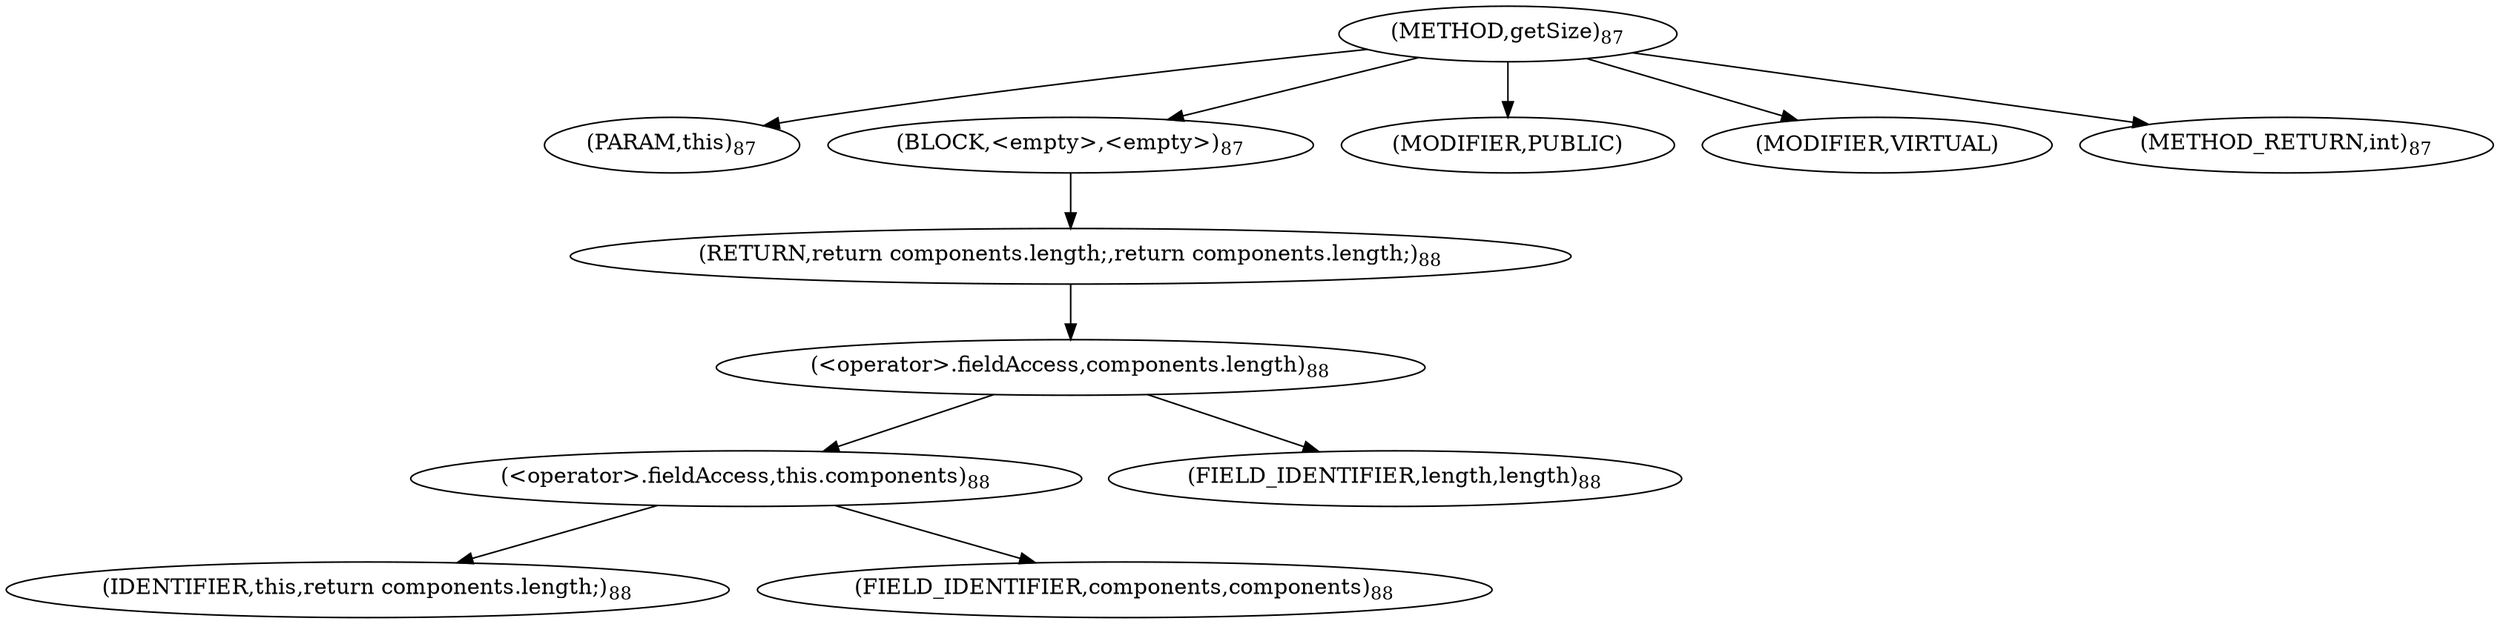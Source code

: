 digraph "getSize" {  
"163" [label = <(METHOD,getSize)<SUB>87</SUB>> ]
"164" [label = <(PARAM,this)<SUB>87</SUB>> ]
"165" [label = <(BLOCK,&lt;empty&gt;,&lt;empty&gt;)<SUB>87</SUB>> ]
"166" [label = <(RETURN,return components.length;,return components.length;)<SUB>88</SUB>> ]
"167" [label = <(&lt;operator&gt;.fieldAccess,components.length)<SUB>88</SUB>> ]
"168" [label = <(&lt;operator&gt;.fieldAccess,this.components)<SUB>88</SUB>> ]
"169" [label = <(IDENTIFIER,this,return components.length;)<SUB>88</SUB>> ]
"170" [label = <(FIELD_IDENTIFIER,components,components)<SUB>88</SUB>> ]
"171" [label = <(FIELD_IDENTIFIER,length,length)<SUB>88</SUB>> ]
"172" [label = <(MODIFIER,PUBLIC)> ]
"173" [label = <(MODIFIER,VIRTUAL)> ]
"174" [label = <(METHOD_RETURN,int)<SUB>87</SUB>> ]
  "163" -> "164" 
  "163" -> "165" 
  "163" -> "172" 
  "163" -> "173" 
  "163" -> "174" 
  "165" -> "166" 
  "166" -> "167" 
  "167" -> "168" 
  "167" -> "171" 
  "168" -> "169" 
  "168" -> "170" 
}
